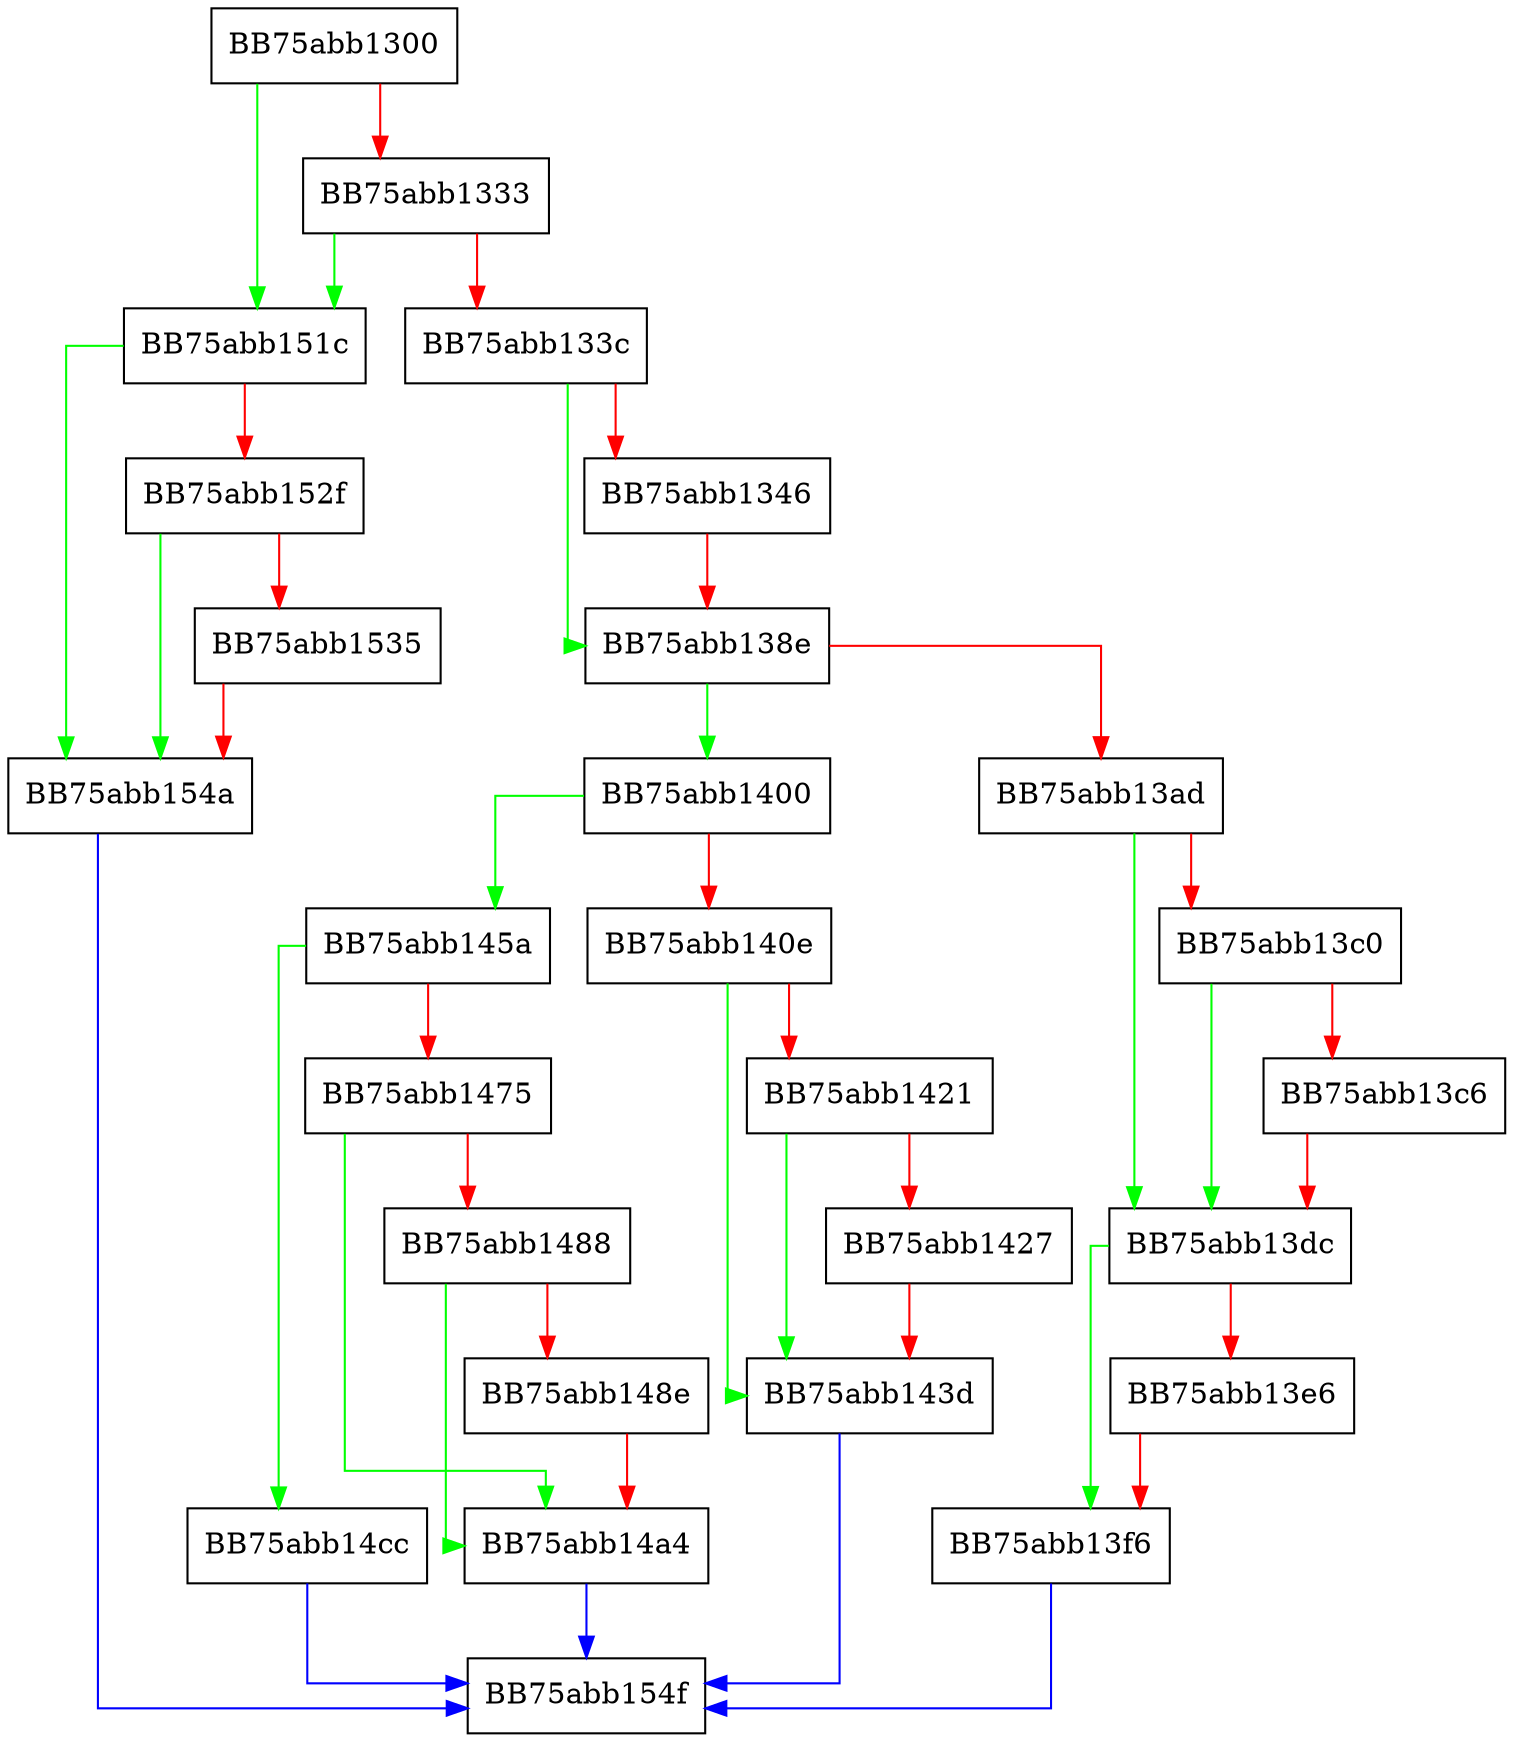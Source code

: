 digraph PinIntermediate {
  node [shape="box"];
  graph [splines=ortho];
  BB75abb1300 -> BB75abb151c [color="green"];
  BB75abb1300 -> BB75abb1333 [color="red"];
  BB75abb1333 -> BB75abb151c [color="green"];
  BB75abb1333 -> BB75abb133c [color="red"];
  BB75abb133c -> BB75abb138e [color="green"];
  BB75abb133c -> BB75abb1346 [color="red"];
  BB75abb1346 -> BB75abb138e [color="red"];
  BB75abb138e -> BB75abb1400 [color="green"];
  BB75abb138e -> BB75abb13ad [color="red"];
  BB75abb13ad -> BB75abb13dc [color="green"];
  BB75abb13ad -> BB75abb13c0 [color="red"];
  BB75abb13c0 -> BB75abb13dc [color="green"];
  BB75abb13c0 -> BB75abb13c6 [color="red"];
  BB75abb13c6 -> BB75abb13dc [color="red"];
  BB75abb13dc -> BB75abb13f6 [color="green"];
  BB75abb13dc -> BB75abb13e6 [color="red"];
  BB75abb13e6 -> BB75abb13f6 [color="red"];
  BB75abb13f6 -> BB75abb154f [color="blue"];
  BB75abb1400 -> BB75abb145a [color="green"];
  BB75abb1400 -> BB75abb140e [color="red"];
  BB75abb140e -> BB75abb143d [color="green"];
  BB75abb140e -> BB75abb1421 [color="red"];
  BB75abb1421 -> BB75abb143d [color="green"];
  BB75abb1421 -> BB75abb1427 [color="red"];
  BB75abb1427 -> BB75abb143d [color="red"];
  BB75abb143d -> BB75abb154f [color="blue"];
  BB75abb145a -> BB75abb14cc [color="green"];
  BB75abb145a -> BB75abb1475 [color="red"];
  BB75abb1475 -> BB75abb14a4 [color="green"];
  BB75abb1475 -> BB75abb1488 [color="red"];
  BB75abb1488 -> BB75abb14a4 [color="green"];
  BB75abb1488 -> BB75abb148e [color="red"];
  BB75abb148e -> BB75abb14a4 [color="red"];
  BB75abb14a4 -> BB75abb154f [color="blue"];
  BB75abb14cc -> BB75abb154f [color="blue"];
  BB75abb151c -> BB75abb154a [color="green"];
  BB75abb151c -> BB75abb152f [color="red"];
  BB75abb152f -> BB75abb154a [color="green"];
  BB75abb152f -> BB75abb1535 [color="red"];
  BB75abb1535 -> BB75abb154a [color="red"];
  BB75abb154a -> BB75abb154f [color="blue"];
}